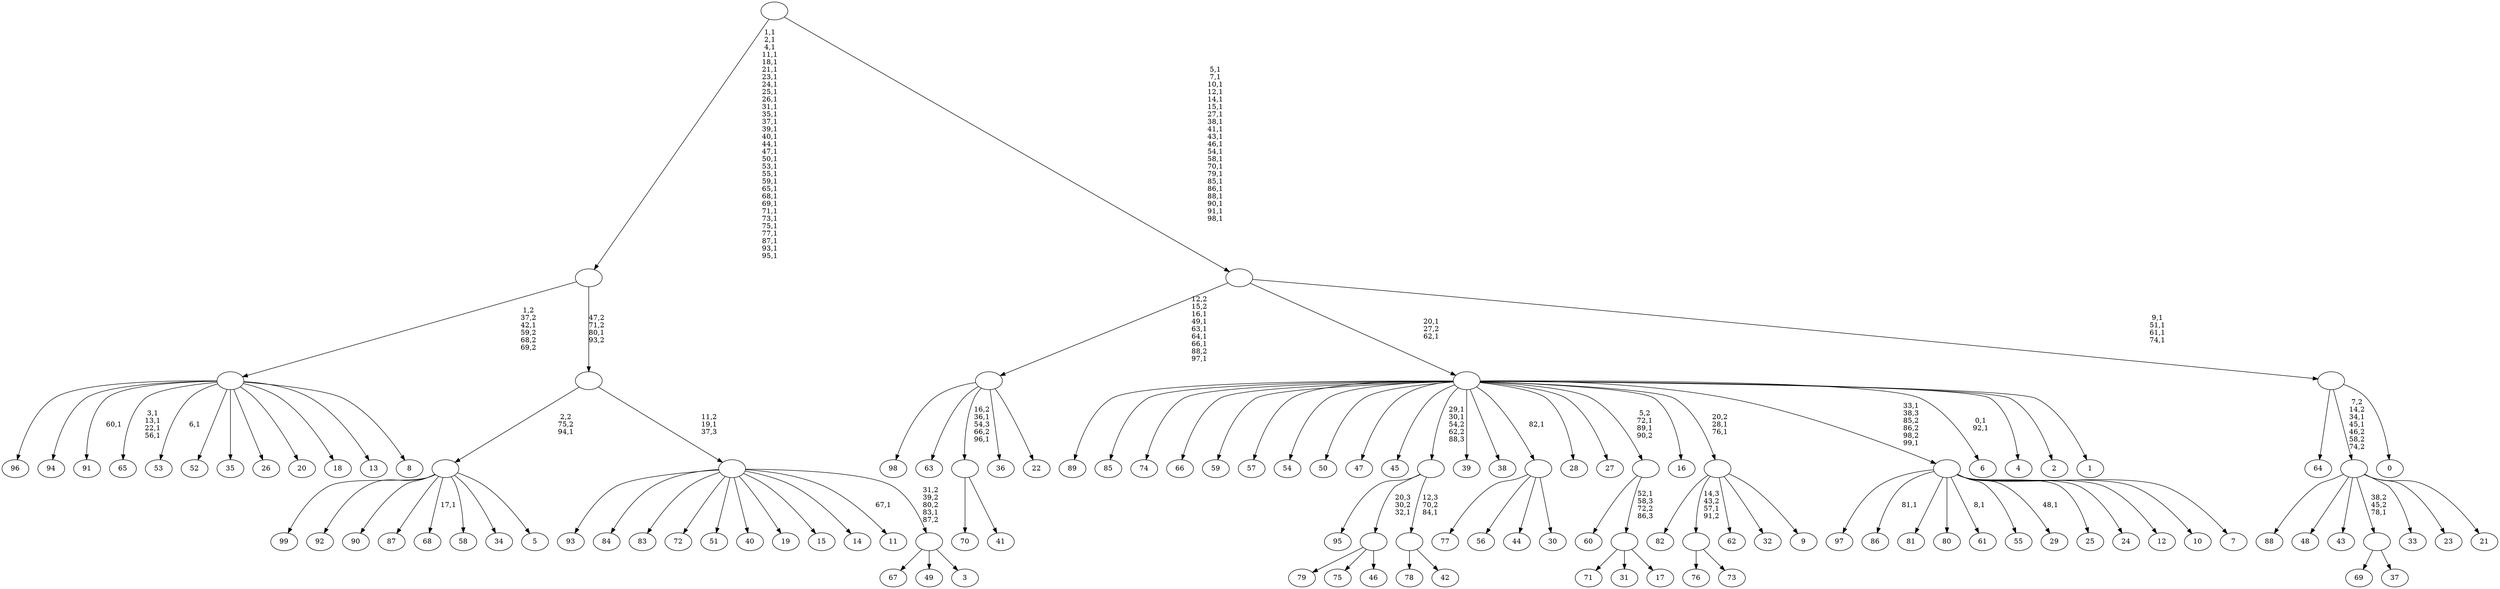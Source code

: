 digraph T {
	200 [label="99"]
	199 [label="98"]
	198 [label="97"]
	197 [label="96"]
	196 [label="95"]
	195 [label="94"]
	194 [label="93"]
	193 [label="92"]
	192 [label="91"]
	190 [label="90"]
	189 [label="89"]
	188 [label="88"]
	187 [label="87"]
	186 [label="86"]
	184 [label="85"]
	183 [label="84"]
	182 [label="83"]
	181 [label="82"]
	180 [label="81"]
	179 [label="80"]
	178 [label="79"]
	177 [label="78"]
	176 [label="77"]
	175 [label="76"]
	174 [label="75"]
	173 [label="74"]
	172 [label="73"]
	171 [label=""]
	170 [label="72"]
	169 [label="71"]
	168 [label="70"]
	167 [label="69"]
	166 [label="68"]
	164 [label="67"]
	163 [label="66"]
	162 [label="65"]
	157 [label="64"]
	156 [label="63"]
	155 [label="62"]
	154 [label="61"]
	152 [label="60"]
	151 [label="59"]
	150 [label="58"]
	149 [label="57"]
	148 [label="56"]
	147 [label="55"]
	146 [label="54"]
	145 [label="53"]
	143 [label="52"]
	142 [label="51"]
	141 [label="50"]
	140 [label="49"]
	139 [label="48"]
	138 [label="47"]
	137 [label="46"]
	136 [label=""]
	135 [label="45"]
	134 [label="44"]
	133 [label="43"]
	132 [label="42"]
	131 [label=""]
	130 [label=""]
	128 [label="41"]
	127 [label=""]
	125 [label="40"]
	124 [label="39"]
	123 [label="38"]
	122 [label="37"]
	121 [label=""]
	120 [label="36"]
	119 [label="35"]
	118 [label="34"]
	117 [label="33"]
	116 [label="32"]
	115 [label="31"]
	114 [label="30"]
	113 [label=""]
	112 [label="29"]
	110 [label="28"]
	109 [label="27"]
	108 [label="26"]
	107 [label="25"]
	106 [label="24"]
	105 [label="23"]
	104 [label="22"]
	103 [label=""]
	97 [label="21"]
	96 [label=""]
	94 [label="20"]
	93 [label="19"]
	92 [label="18"]
	91 [label="17"]
	90 [label=""]
	89 [label=""]
	87 [label="16"]
	86 [label="15"]
	85 [label="14"]
	84 [label="13"]
	83 [label="12"]
	82 [label="11"]
	80 [label="10"]
	79 [label="9"]
	78 [label=""]
	76 [label="8"]
	75 [label=""]
	74 [label="7"]
	73 [label=""]
	71 [label="6"]
	68 [label="5"]
	67 [label=""]
	66 [label="4"]
	65 [label="3"]
	64 [label=""]
	63 [label=""]
	62 [label=""]
	61 [label=""]
	30 [label="2"]
	29 [label="1"]
	28 [label=""]
	26 [label="0"]
	25 [label=""]
	21 [label=""]
	0 [label=""]
	171 -> 175 [label=""]
	171 -> 172 [label=""]
	136 -> 178 [label=""]
	136 -> 174 [label=""]
	136 -> 137 [label=""]
	131 -> 177 [label=""]
	131 -> 132 [label=""]
	130 -> 196 [label=""]
	130 -> 136 [label="20,3\n30,2\n32,1"]
	130 -> 131 [label="12,3\n70,2\n84,1"]
	127 -> 168 [label=""]
	127 -> 128 [label=""]
	121 -> 167 [label=""]
	121 -> 122 [label=""]
	113 -> 176 [label=""]
	113 -> 148 [label=""]
	113 -> 134 [label=""]
	113 -> 114 [label=""]
	103 -> 127 [label="16,2\n36,1\n54,3\n66,2\n96,1"]
	103 -> 199 [label=""]
	103 -> 156 [label=""]
	103 -> 120 [label=""]
	103 -> 104 [label=""]
	96 -> 188 [label=""]
	96 -> 139 [label=""]
	96 -> 133 [label=""]
	96 -> 121 [label="38,2\n45,2\n78,1"]
	96 -> 117 [label=""]
	96 -> 105 [label=""]
	96 -> 97 [label=""]
	90 -> 169 [label=""]
	90 -> 115 [label=""]
	90 -> 91 [label=""]
	89 -> 152 [label=""]
	89 -> 90 [label="52,1\n58,3\n72,2\n86,3"]
	78 -> 181 [label=""]
	78 -> 171 [label="14,3\n43,2\n57,1\n91,2"]
	78 -> 155 [label=""]
	78 -> 116 [label=""]
	78 -> 79 [label=""]
	75 -> 145 [label="6,1"]
	75 -> 162 [label="3,1\n13,1\n22,1\n56,1"]
	75 -> 192 [label="60,1"]
	75 -> 197 [label=""]
	75 -> 195 [label=""]
	75 -> 143 [label=""]
	75 -> 119 [label=""]
	75 -> 108 [label=""]
	75 -> 94 [label=""]
	75 -> 92 [label=""]
	75 -> 84 [label=""]
	75 -> 76 [label=""]
	73 -> 112 [label="48,1"]
	73 -> 154 [label="8,1"]
	73 -> 186 [label="81,1"]
	73 -> 198 [label=""]
	73 -> 180 [label=""]
	73 -> 179 [label=""]
	73 -> 147 [label=""]
	73 -> 107 [label=""]
	73 -> 106 [label=""]
	73 -> 83 [label=""]
	73 -> 80 [label=""]
	73 -> 74 [label=""]
	67 -> 166 [label="17,1"]
	67 -> 200 [label=""]
	67 -> 193 [label=""]
	67 -> 190 [label=""]
	67 -> 187 [label=""]
	67 -> 150 [label=""]
	67 -> 118 [label=""]
	67 -> 68 [label=""]
	64 -> 164 [label=""]
	64 -> 140 [label=""]
	64 -> 65 [label=""]
	63 -> 82 [label="67,1"]
	63 -> 194 [label=""]
	63 -> 183 [label=""]
	63 -> 182 [label=""]
	63 -> 170 [label=""]
	63 -> 142 [label=""]
	63 -> 125 [label=""]
	63 -> 93 [label=""]
	63 -> 86 [label=""]
	63 -> 85 [label=""]
	63 -> 64 [label="31,2\n39,2\n80,2\n83,1\n87,2"]
	62 -> 67 [label="2,2\n75,2\n94,1"]
	62 -> 63 [label="11,2\n19,1\n37,3"]
	61 -> 75 [label="1,2\n37,2\n42,1\n59,2\n68,2\n69,2"]
	61 -> 62 [label="47,2\n71,2\n80,1\n93,2"]
	28 -> 71 [label="0,1\n92,1"]
	28 -> 73 [label="33,1\n38,3\n85,2\n86,2\n98,2\n99,1"]
	28 -> 78 [label="20,2\n28,1\n76,1"]
	28 -> 89 [label="5,2\n72,1\n89,1\n90,2"]
	28 -> 130 [label="29,1\n30,1\n54,2\n62,2\n88,3"]
	28 -> 189 [label=""]
	28 -> 184 [label=""]
	28 -> 173 [label=""]
	28 -> 163 [label=""]
	28 -> 151 [label=""]
	28 -> 149 [label=""]
	28 -> 146 [label=""]
	28 -> 141 [label=""]
	28 -> 138 [label=""]
	28 -> 135 [label=""]
	28 -> 124 [label=""]
	28 -> 123 [label=""]
	28 -> 113 [label="82,1"]
	28 -> 110 [label=""]
	28 -> 109 [label=""]
	28 -> 87 [label=""]
	28 -> 66 [label=""]
	28 -> 30 [label=""]
	28 -> 29 [label=""]
	25 -> 96 [label="7,2\n14,2\n34,1\n45,1\n46,2\n58,2\n74,2"]
	25 -> 157 [label=""]
	25 -> 26 [label=""]
	21 -> 25 [label="9,1\n51,1\n61,1\n74,1"]
	21 -> 28 [label="20,1\n27,2\n62,1"]
	21 -> 103 [label="12,2\n15,2\n16,1\n49,1\n63,1\n64,1\n66,1\n88,2\n97,1"]
	0 -> 21 [label="5,1\n7,1\n10,1\n12,1\n14,1\n15,1\n27,1\n38,1\n41,1\n43,1\n46,1\n54,1\n58,1\n70,1\n79,1\n85,1\n86,1\n88,1\n90,1\n91,1\n98,1"]
	0 -> 61 [label="1,1\n2,1\n4,1\n11,1\n18,1\n21,1\n23,1\n24,1\n25,1\n26,1\n31,1\n35,1\n37,1\n39,1\n40,1\n44,1\n47,1\n50,1\n53,1\n55,1\n59,1\n65,1\n68,1\n69,1\n71,1\n73,1\n75,1\n77,1\n87,1\n93,1\n95,1"]
}
